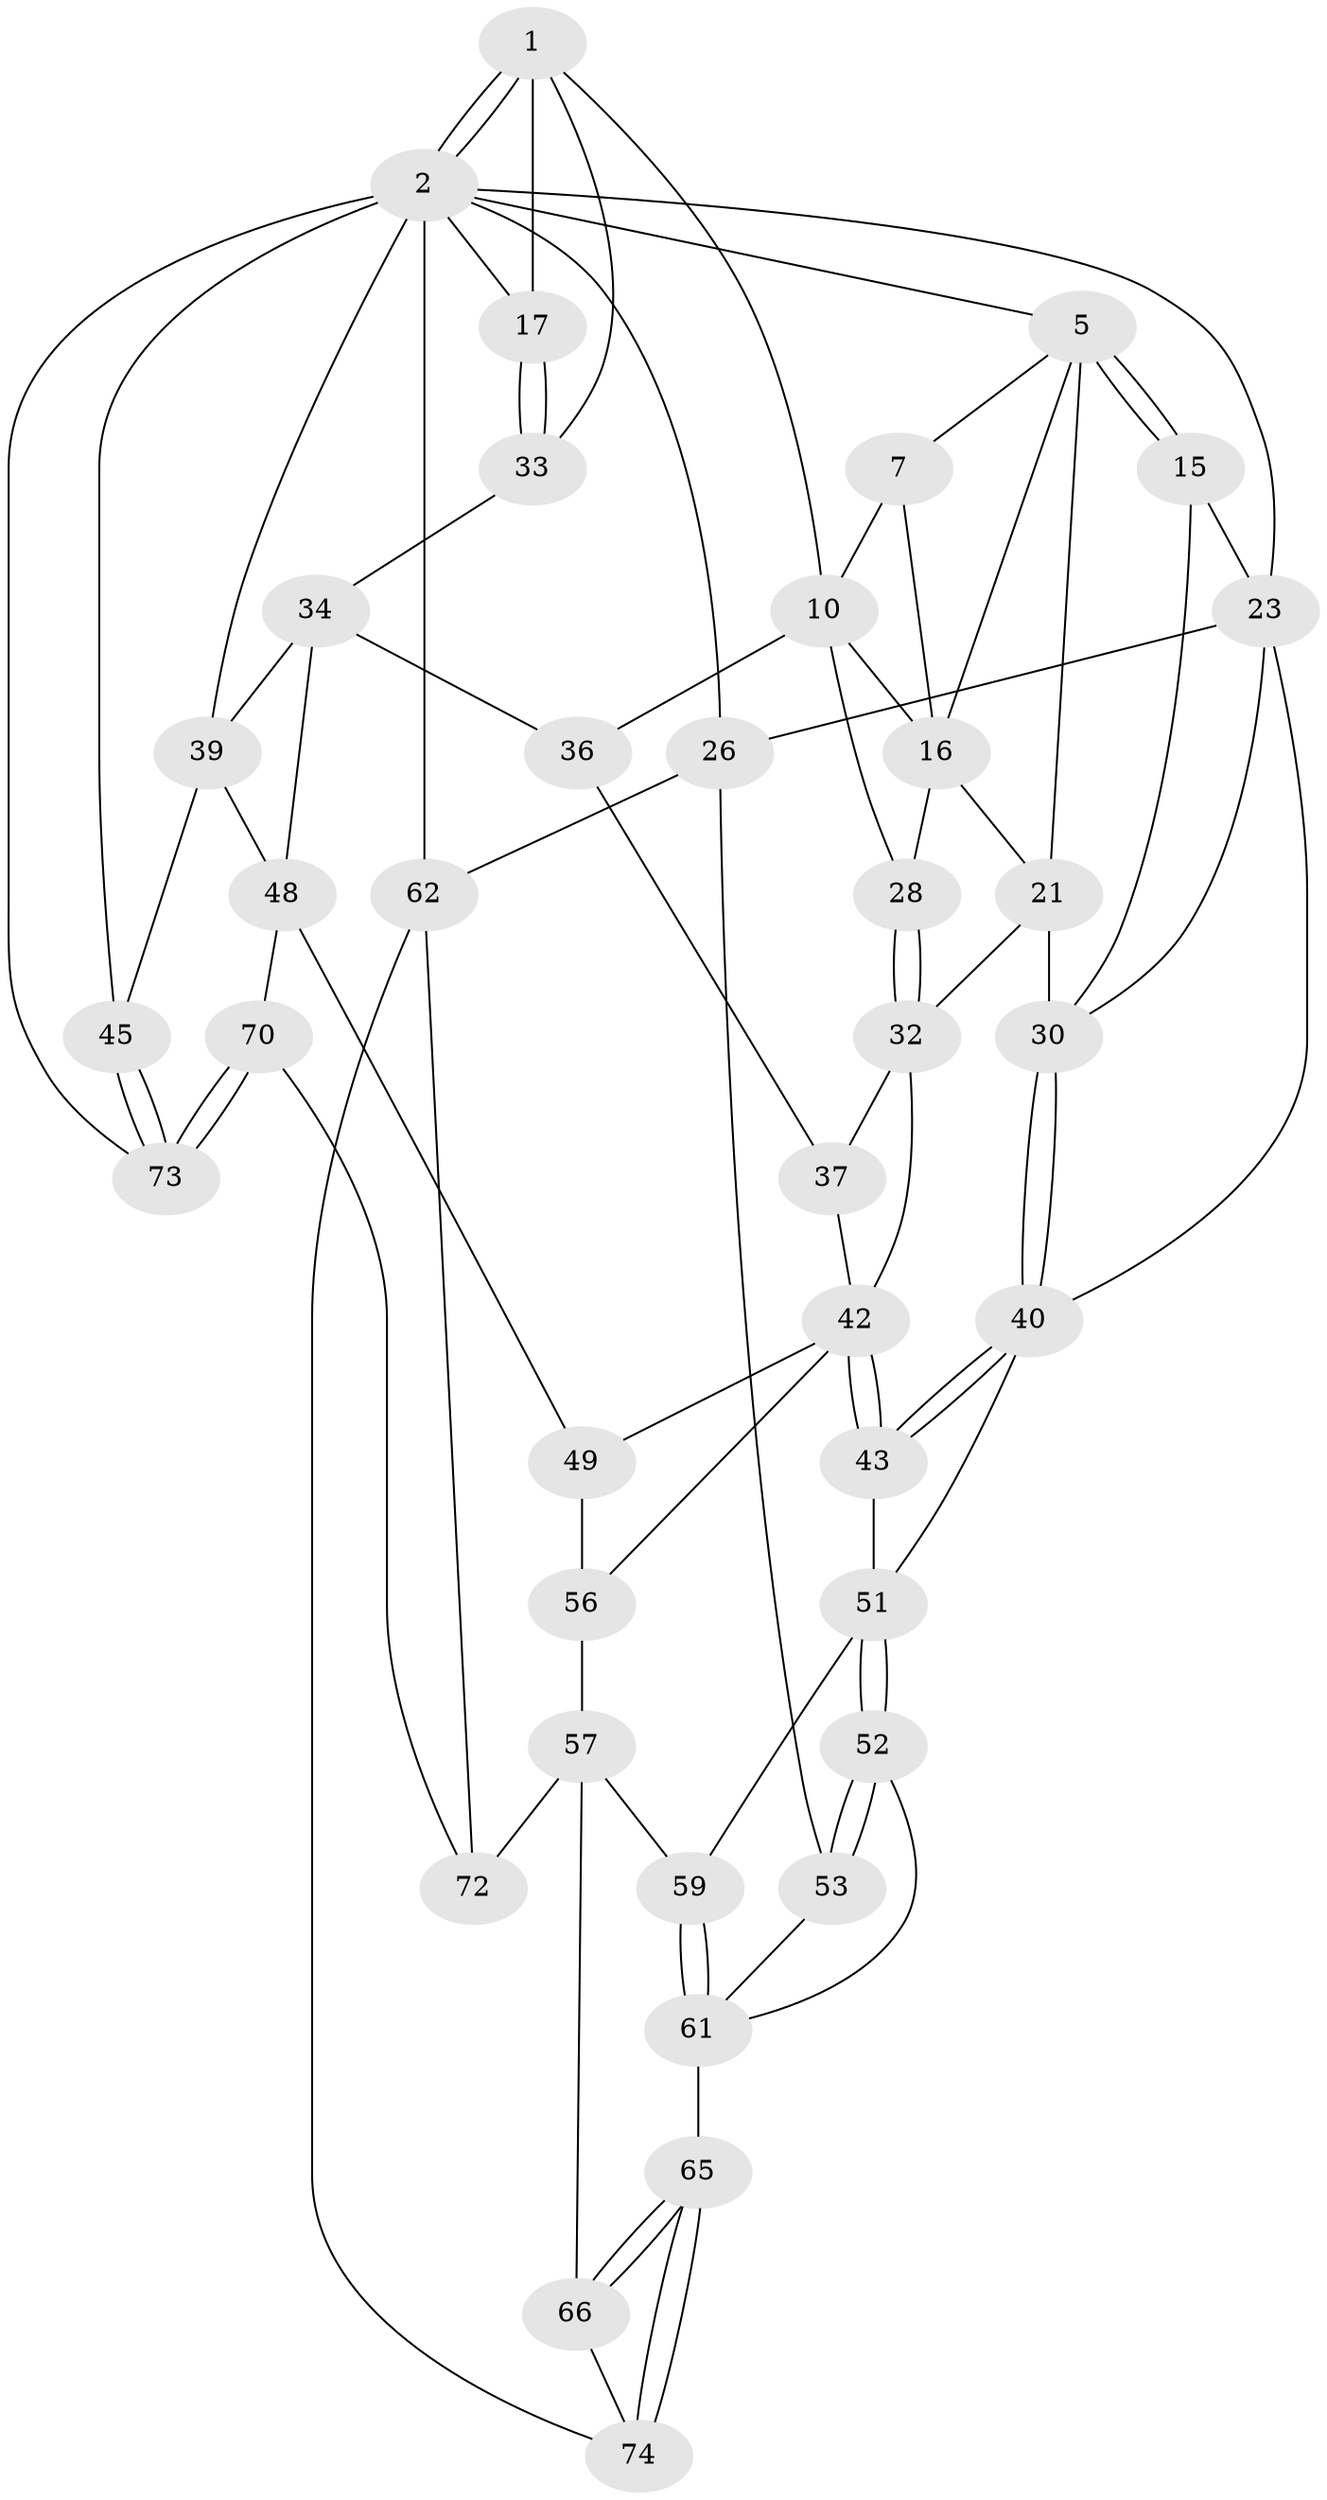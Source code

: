 // original degree distribution, {3: 0.038461538461538464, 5: 0.5512820512820513, 4: 0.20512820512820512, 6: 0.20512820512820512}
// Generated by graph-tools (version 1.1) at 2025/17/03/09/25 04:17:20]
// undirected, 39 vertices, 87 edges
graph export_dot {
graph [start="1"]
  node [color=gray90,style=filled];
  1 [pos="+0.6744244745659101+0",super="+8"];
  2 [pos="+1+0",super="+44+18+3"];
  5 [pos="+0.41064444491355223+0",super="+6"];
  7 [pos="+0.501138657181392+0",super="+12"];
  10 [pos="+0.6913217055885285+0.1884906026221702",super="+11+27"];
  15 [pos="+0.3239921338133794+0.1255593254784106",super="+22"];
  16 [pos="+0.49459979704347595+0.13697016089627692",super="+19"];
  17 [pos="+1+0"];
  21 [pos="+0.41886325748610287+0.2518065618578367",super="+29"];
  23 [pos="+0.0987047047295285+0",super="+24"];
  26 [pos="+0+0.3971312343284568",super="+54"];
  28 [pos="+0.6023554645695586+0.2299383804399894"];
  30 [pos="+0.3150440876727923+0.32013648114358034",super="+31"];
  32 [pos="+0.478661150069042+0.32805141116368997",super="+38"];
  33 [pos="+0.7929509109112003+0.2003284170386875"];
  34 [pos="+0.8236003962548171+0.24018405812714777",super="+35"];
  36 [pos="+0.6520297181433392+0.3649599242461303"];
  37 [pos="+0.5367411366544078+0.41586252158092296"];
  39 [pos="+1+0.3165027381593212",super="+46"];
  40 [pos="+0.2968058810388299+0.4865876748251368",super="+41"];
  42 [pos="+0.3284564685627173+0.49551900997092413",super="+47"];
  43 [pos="+0.3065057426569623+0.5031066080494356"];
  45 [pos="+1+1"];
  48 [pos="+0.8198255691888203+0.5487503486262684",super="+55"];
  49 [pos="+0.7638942834627268+0.5570351151200486"];
  51 [pos="+0.1444705722341122+0.5701980611814635",super="+60"];
  52 [pos="+0.12421561038579386+0.6655840244410823"];
  53 [pos="+0+0.6594719618760149"];
  56 [pos="+0.5737825209639452+0.5849460133509301",super="+63"];
  57 [pos="+0.4720016708329414+0.6379933283441493",super="+58+67"];
  59 [pos="+0.32409122391014766+0.6026635398185218"];
  61 [pos="+0.23823514979473334+0.7317488732561173",super="+64"];
  62 [pos="+0+1",super="+75"];
  65 [pos="+0.2826331153546427+1"];
  66 [pos="+0.40271617992198977+0.7201598820614177",super="+68"];
  70 [pos="+0.8269075872980457+0.6717215052599734",super="+71"];
  72 [pos="+0.6970024852940077+0.8264504161911579"];
  73 [pos="+1+0.9258060584245548",super="+77"];
  74 [pos="+0.2858895072117125+1"];
  1 -- 2;
  1 -- 2;
  1 -- 10;
  1 -- 17;
  1 -- 33;
  2 -- 45;
  2 -- 62 [weight=3];
  2 -- 73;
  2 -- 17;
  2 -- 39;
  2 -- 5;
  2 -- 23;
  2 -- 26;
  5 -- 15 [weight=2];
  5 -- 15;
  5 -- 16;
  5 -- 21;
  5 -- 7;
  7 -- 16;
  7 -- 10;
  10 -- 28;
  10 -- 36;
  10 -- 16;
  15 -- 23;
  15 -- 30;
  16 -- 28;
  16 -- 21;
  17 -- 33;
  17 -- 33;
  21 -- 32;
  21 -- 30;
  23 -- 26;
  23 -- 30;
  23 -- 40;
  26 -- 53;
  26 -- 62;
  28 -- 32;
  28 -- 32;
  30 -- 40;
  30 -- 40;
  32 -- 42;
  32 -- 37;
  33 -- 34;
  34 -- 39;
  34 -- 48;
  34 -- 36;
  36 -- 37;
  37 -- 42;
  39 -- 48;
  39 -- 45;
  40 -- 43;
  40 -- 43;
  40 -- 51;
  42 -- 43;
  42 -- 43;
  42 -- 56;
  42 -- 49;
  43 -- 51;
  45 -- 73;
  45 -- 73;
  48 -- 49;
  48 -- 70;
  49 -- 56;
  51 -- 52;
  51 -- 52;
  51 -- 59;
  52 -- 53;
  52 -- 53;
  52 -- 61;
  53 -- 61;
  56 -- 57 [weight=2];
  57 -- 59;
  57 -- 72;
  57 -- 66;
  59 -- 61;
  59 -- 61;
  61 -- 65;
  62 -- 72;
  62 -- 74;
  65 -- 66;
  65 -- 66;
  65 -- 74;
  65 -- 74;
  66 -- 74;
  70 -- 73 [weight=2];
  70 -- 73;
  70 -- 72;
}
